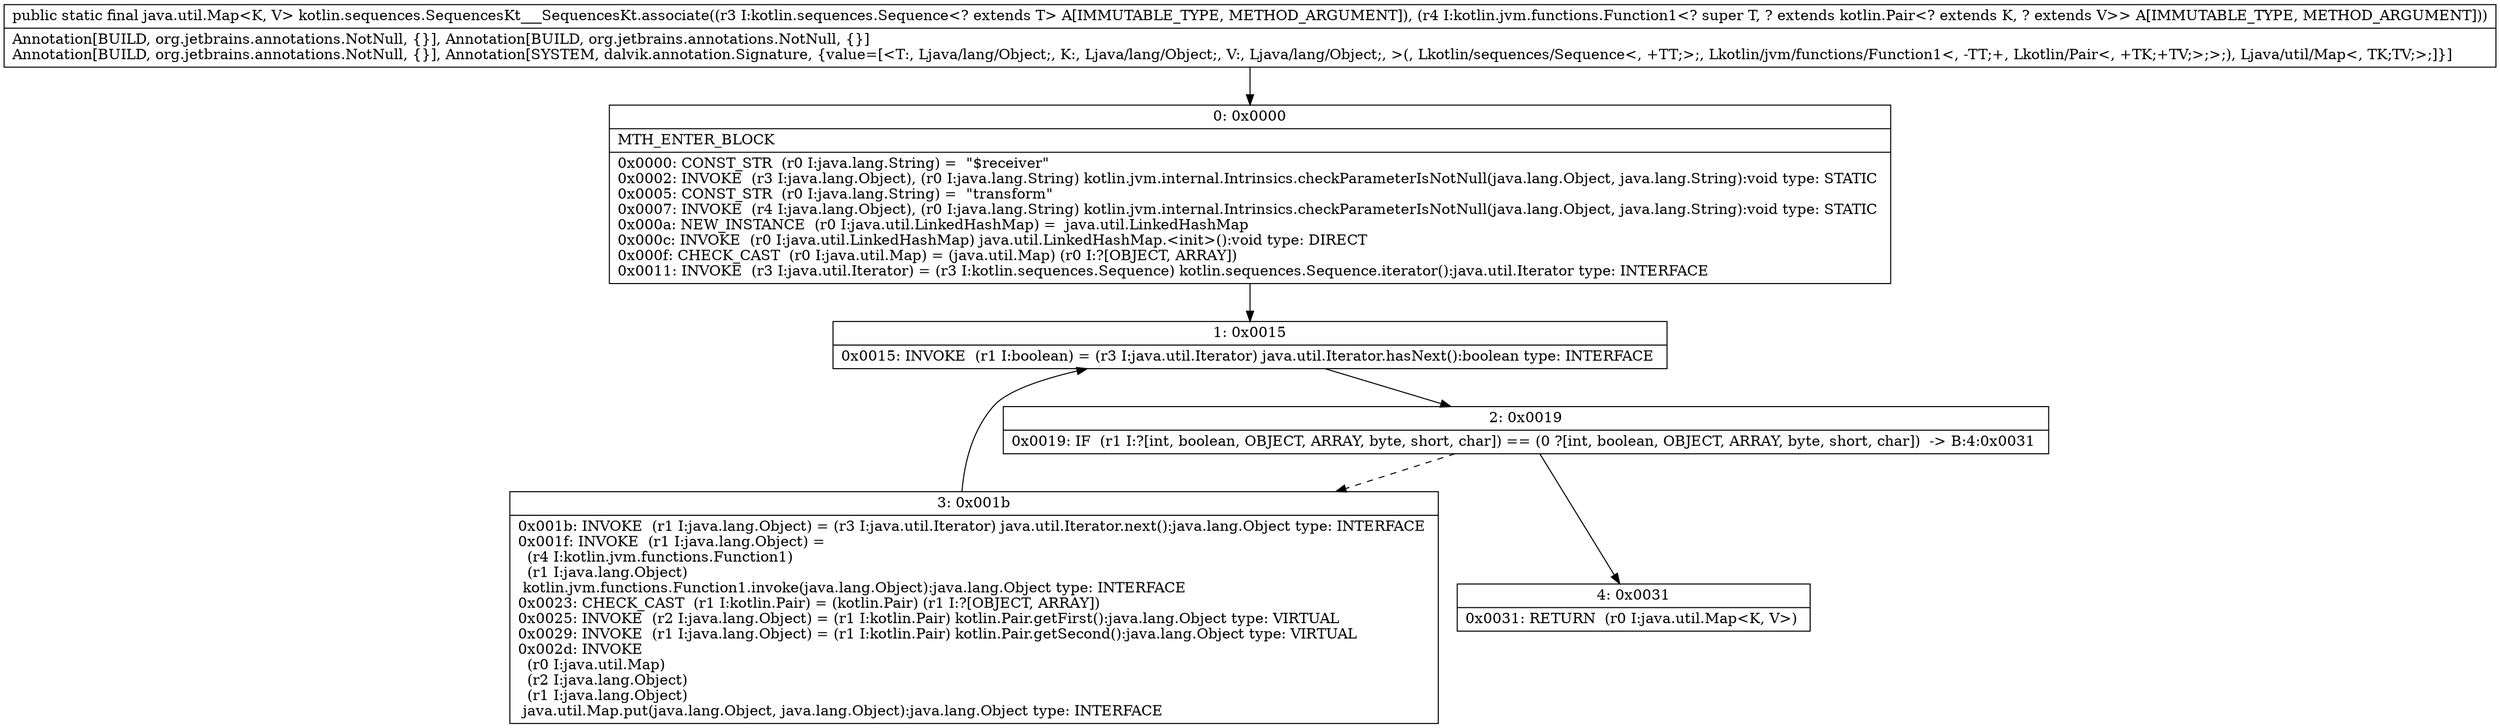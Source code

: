 digraph "CFG forkotlin.sequences.SequencesKt___SequencesKt.associate(Lkotlin\/sequences\/Sequence;Lkotlin\/jvm\/functions\/Function1;)Ljava\/util\/Map;" {
Node_0 [shape=record,label="{0\:\ 0x0000|MTH_ENTER_BLOCK\l|0x0000: CONST_STR  (r0 I:java.lang.String) =  \"$receiver\" \l0x0002: INVOKE  (r3 I:java.lang.Object), (r0 I:java.lang.String) kotlin.jvm.internal.Intrinsics.checkParameterIsNotNull(java.lang.Object, java.lang.String):void type: STATIC \l0x0005: CONST_STR  (r0 I:java.lang.String) =  \"transform\" \l0x0007: INVOKE  (r4 I:java.lang.Object), (r0 I:java.lang.String) kotlin.jvm.internal.Intrinsics.checkParameterIsNotNull(java.lang.Object, java.lang.String):void type: STATIC \l0x000a: NEW_INSTANCE  (r0 I:java.util.LinkedHashMap) =  java.util.LinkedHashMap \l0x000c: INVOKE  (r0 I:java.util.LinkedHashMap) java.util.LinkedHashMap.\<init\>():void type: DIRECT \l0x000f: CHECK_CAST  (r0 I:java.util.Map) = (java.util.Map) (r0 I:?[OBJECT, ARRAY]) \l0x0011: INVOKE  (r3 I:java.util.Iterator) = (r3 I:kotlin.sequences.Sequence) kotlin.sequences.Sequence.iterator():java.util.Iterator type: INTERFACE \l}"];
Node_1 [shape=record,label="{1\:\ 0x0015|0x0015: INVOKE  (r1 I:boolean) = (r3 I:java.util.Iterator) java.util.Iterator.hasNext():boolean type: INTERFACE \l}"];
Node_2 [shape=record,label="{2\:\ 0x0019|0x0019: IF  (r1 I:?[int, boolean, OBJECT, ARRAY, byte, short, char]) == (0 ?[int, boolean, OBJECT, ARRAY, byte, short, char])  \-\> B:4:0x0031 \l}"];
Node_3 [shape=record,label="{3\:\ 0x001b|0x001b: INVOKE  (r1 I:java.lang.Object) = (r3 I:java.util.Iterator) java.util.Iterator.next():java.lang.Object type: INTERFACE \l0x001f: INVOKE  (r1 I:java.lang.Object) = \l  (r4 I:kotlin.jvm.functions.Function1)\l  (r1 I:java.lang.Object)\l kotlin.jvm.functions.Function1.invoke(java.lang.Object):java.lang.Object type: INTERFACE \l0x0023: CHECK_CAST  (r1 I:kotlin.Pair) = (kotlin.Pair) (r1 I:?[OBJECT, ARRAY]) \l0x0025: INVOKE  (r2 I:java.lang.Object) = (r1 I:kotlin.Pair) kotlin.Pair.getFirst():java.lang.Object type: VIRTUAL \l0x0029: INVOKE  (r1 I:java.lang.Object) = (r1 I:kotlin.Pair) kotlin.Pair.getSecond():java.lang.Object type: VIRTUAL \l0x002d: INVOKE  \l  (r0 I:java.util.Map)\l  (r2 I:java.lang.Object)\l  (r1 I:java.lang.Object)\l java.util.Map.put(java.lang.Object, java.lang.Object):java.lang.Object type: INTERFACE \l}"];
Node_4 [shape=record,label="{4\:\ 0x0031|0x0031: RETURN  (r0 I:java.util.Map\<K, V\>) \l}"];
MethodNode[shape=record,label="{public static final java.util.Map\<K, V\> kotlin.sequences.SequencesKt___SequencesKt.associate((r3 I:kotlin.sequences.Sequence\<? extends T\> A[IMMUTABLE_TYPE, METHOD_ARGUMENT]), (r4 I:kotlin.jvm.functions.Function1\<? super T, ? extends kotlin.Pair\<? extends K, ? extends V\>\> A[IMMUTABLE_TYPE, METHOD_ARGUMENT]))  | Annotation[BUILD, org.jetbrains.annotations.NotNull, \{\}], Annotation[BUILD, org.jetbrains.annotations.NotNull, \{\}]\lAnnotation[BUILD, org.jetbrains.annotations.NotNull, \{\}], Annotation[SYSTEM, dalvik.annotation.Signature, \{value=[\<T:, Ljava\/lang\/Object;, K:, Ljava\/lang\/Object;, V:, Ljava\/lang\/Object;, \>(, Lkotlin\/sequences\/Sequence\<, +TT;\>;, Lkotlin\/jvm\/functions\/Function1\<, \-TT;+, Lkotlin\/Pair\<, +TK;+TV;\>;\>;), Ljava\/util\/Map\<, TK;TV;\>;]\}]\l}"];
MethodNode -> Node_0;
Node_0 -> Node_1;
Node_1 -> Node_2;
Node_2 -> Node_3[style=dashed];
Node_2 -> Node_4;
Node_3 -> Node_1;
}

